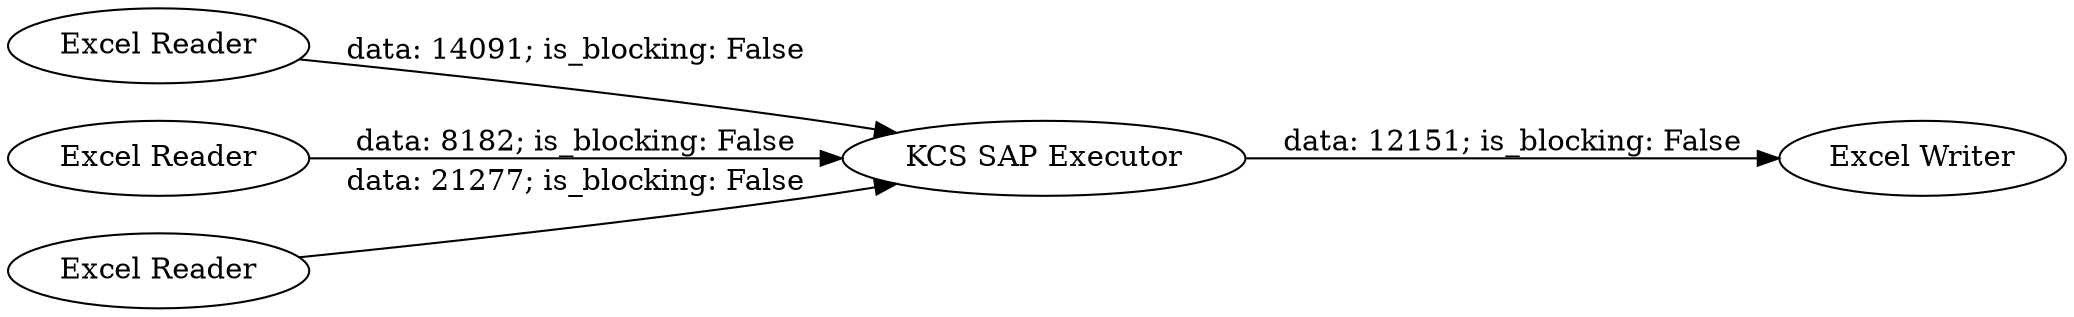 digraph {
	"6225965915130508452_2" [label="Excel Reader"]
	"6225965915130508452_4" [label="Excel Reader"]
	"6225965915130508452_3" [label="Excel Reader"]
	"6225965915130508452_1" [label="KCS SAP Executor"]
	"6225965915130508452_5" [label="Excel Writer"]
	"6225965915130508452_1" -> "6225965915130508452_5" [label="data: 12151; is_blocking: False"]
	"6225965915130508452_4" -> "6225965915130508452_1" [label="data: 8182; is_blocking: False"]
	"6225965915130508452_3" -> "6225965915130508452_1" [label="data: 21277; is_blocking: False"]
	"6225965915130508452_2" -> "6225965915130508452_1" [label="data: 14091; is_blocking: False"]
	rankdir=LR
}
